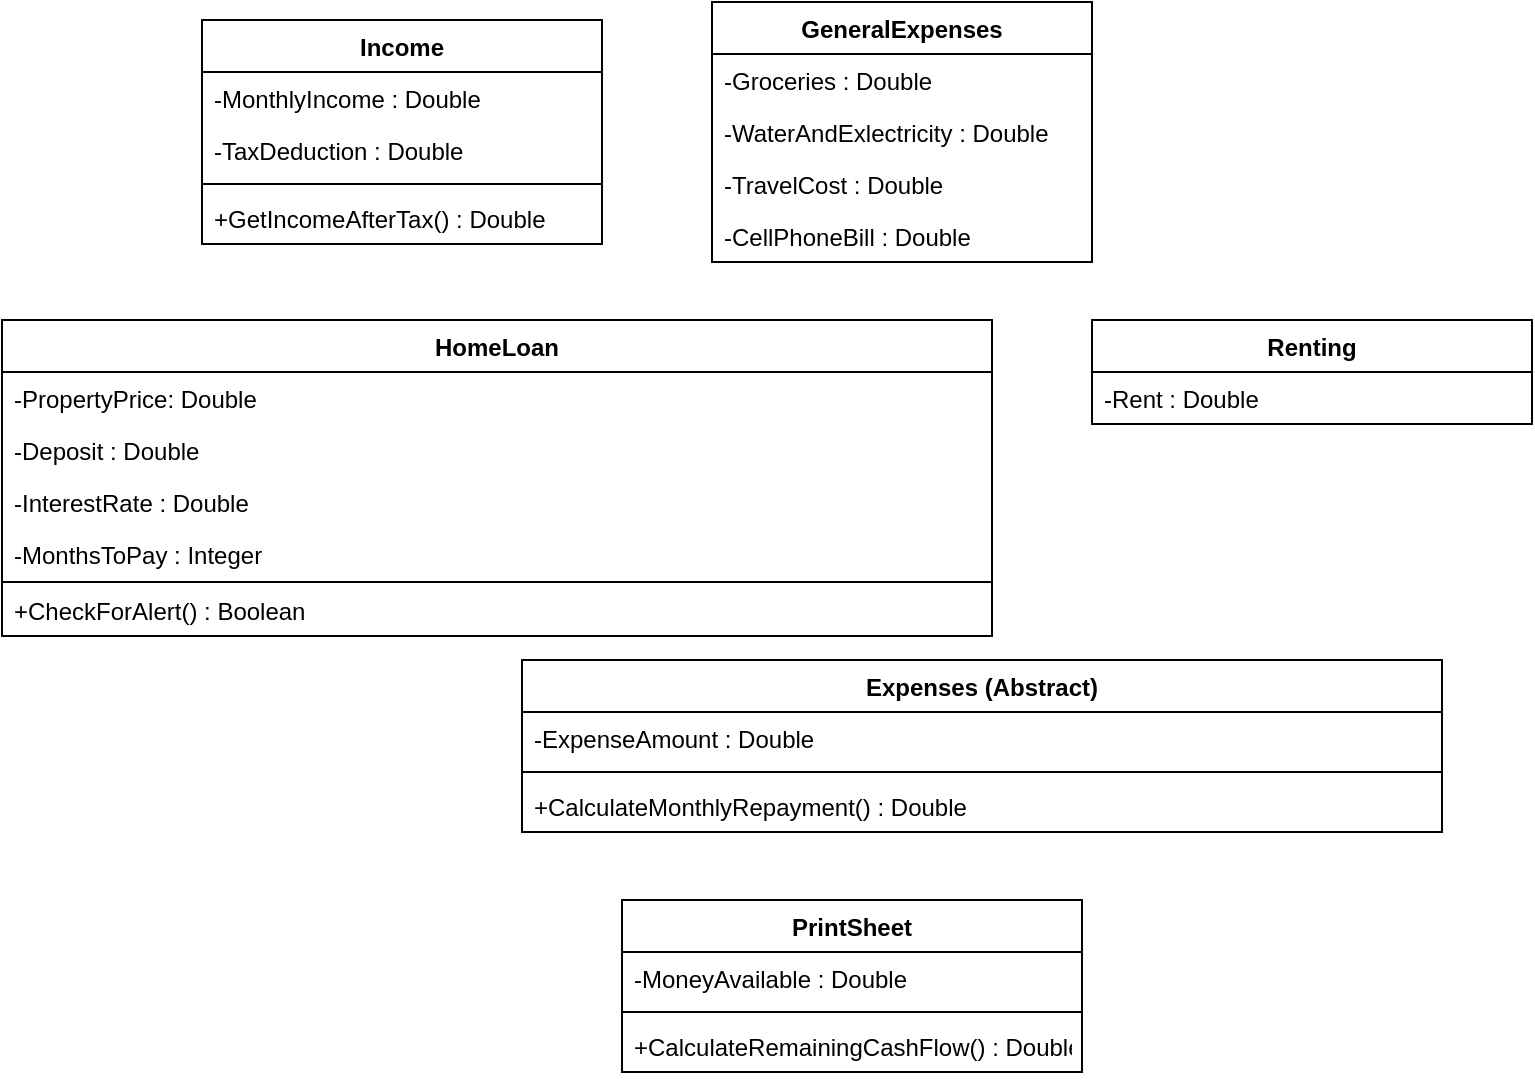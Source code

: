 <mxfile version="18.0.0" type="device"><diagram id="lNGhwRaCSa98BQN4W3IL" name="Page-1"><mxGraphModel dx="1186" dy="613" grid="1" gridSize="10" guides="1" tooltips="1" connect="1" arrows="1" fold="1" page="1" pageScale="1" pageWidth="850" pageHeight="1100" math="0" shadow="0"><root><mxCell id="0"/><mxCell id="1" parent="0"/><mxCell id="mk9FtY_y2Ih1lK810VLo-1" value="HomeLoan" style="swimlane;fontStyle=1;align=center;verticalAlign=top;childLayout=stackLayout;horizontal=1;startSize=26;horizontalStack=0;resizeParent=1;resizeParentMax=0;resizeLast=0;collapsible=1;marginBottom=0;" vertex="1" parent="1"><mxGeometry x="40" y="280" width="495" height="158" as="geometry"/></mxCell><mxCell id="mk9FtY_y2Ih1lK810VLo-2" value="-PropertyPrice: Double&#10;" style="text;strokeColor=none;fillColor=none;align=left;verticalAlign=top;spacingLeft=4;spacingRight=4;overflow=hidden;rotatable=0;points=[[0,0.5],[1,0.5]];portConstraint=eastwest;" vertex="1" parent="mk9FtY_y2Ih1lK810VLo-1"><mxGeometry y="26" width="495" height="26" as="geometry"/></mxCell><mxCell id="mk9FtY_y2Ih1lK810VLo-5" value="-Deposit : Double" style="text;strokeColor=none;fillColor=none;align=left;verticalAlign=top;spacingLeft=4;spacingRight=4;overflow=hidden;rotatable=0;points=[[0,0.5],[1,0.5]];portConstraint=eastwest;" vertex="1" parent="mk9FtY_y2Ih1lK810VLo-1"><mxGeometry y="52" width="495" height="26" as="geometry"/></mxCell><mxCell id="mk9FtY_y2Ih1lK810VLo-7" value="-InterestRate : Double" style="text;strokeColor=none;fillColor=none;align=left;verticalAlign=top;spacingLeft=4;spacingRight=4;overflow=hidden;rotatable=0;points=[[0,0.5],[1,0.5]];portConstraint=eastwest;" vertex="1" parent="mk9FtY_y2Ih1lK810VLo-1"><mxGeometry y="78" width="495" height="26" as="geometry"/></mxCell><mxCell id="mk9FtY_y2Ih1lK810VLo-6" value="-MonthsToPay : Integer" style="text;strokeColor=none;fillColor=none;align=left;verticalAlign=top;spacingLeft=4;spacingRight=4;overflow=hidden;rotatable=0;points=[[0,0.5],[1,0.5]];portConstraint=eastwest;" vertex="1" parent="mk9FtY_y2Ih1lK810VLo-1"><mxGeometry y="104" width="495" height="26" as="geometry"/></mxCell><mxCell id="mk9FtY_y2Ih1lK810VLo-3" value="" style="line;strokeWidth=1;fillColor=none;align=left;verticalAlign=middle;spacingTop=-1;spacingLeft=3;spacingRight=3;rotatable=0;labelPosition=right;points=[];portConstraint=eastwest;" vertex="1" parent="mk9FtY_y2Ih1lK810VLo-1"><mxGeometry y="130" width="495" height="2" as="geometry"/></mxCell><mxCell id="mk9FtY_y2Ih1lK810VLo-4" value="+CheckForAlert() : Boolean" style="text;strokeColor=none;fillColor=none;align=left;verticalAlign=top;spacingLeft=4;spacingRight=4;overflow=hidden;rotatable=0;points=[[0,0.5],[1,0.5]];portConstraint=eastwest;" vertex="1" parent="mk9FtY_y2Ih1lK810VLo-1"><mxGeometry y="132" width="495" height="26" as="geometry"/></mxCell><mxCell id="mk9FtY_y2Ih1lK810VLo-17" value="Expenses (Abstract)" style="swimlane;fontStyle=1;align=center;verticalAlign=top;childLayout=stackLayout;horizontal=1;startSize=26;horizontalStack=0;resizeParent=1;resizeParentMax=0;resizeLast=0;collapsible=1;marginBottom=0;" vertex="1" parent="1"><mxGeometry x="300" y="450" width="460" height="86" as="geometry"/></mxCell><mxCell id="mk9FtY_y2Ih1lK810VLo-18" value="-ExpenseAmount : Double" style="text;strokeColor=none;fillColor=none;align=left;verticalAlign=top;spacingLeft=4;spacingRight=4;overflow=hidden;rotatable=0;points=[[0,0.5],[1,0.5]];portConstraint=eastwest;" vertex="1" parent="mk9FtY_y2Ih1lK810VLo-17"><mxGeometry y="26" width="460" height="26" as="geometry"/></mxCell><mxCell id="mk9FtY_y2Ih1lK810VLo-19" value="" style="line;strokeWidth=1;fillColor=none;align=left;verticalAlign=middle;spacingTop=-1;spacingLeft=3;spacingRight=3;rotatable=0;labelPosition=right;points=[];portConstraint=eastwest;" vertex="1" parent="mk9FtY_y2Ih1lK810VLo-17"><mxGeometry y="52" width="460" height="8" as="geometry"/></mxCell><mxCell id="mk9FtY_y2Ih1lK810VLo-27" value="+CalculateMonthlyRepayment() : Double" style="text;strokeColor=none;fillColor=none;align=left;verticalAlign=top;spacingLeft=4;spacingRight=4;overflow=hidden;rotatable=0;points=[[0,0.5],[1,0.5]];portConstraint=eastwest;" vertex="1" parent="mk9FtY_y2Ih1lK810VLo-17"><mxGeometry y="60" width="460" height="26" as="geometry"/></mxCell><mxCell id="mk9FtY_y2Ih1lK810VLo-21" value="GeneralExpenses" style="swimlane;fontStyle=1;align=center;verticalAlign=top;childLayout=stackLayout;horizontal=1;startSize=26;horizontalStack=0;resizeParent=1;resizeParentMax=0;resizeLast=0;collapsible=1;marginBottom=0;" vertex="1" parent="1"><mxGeometry x="395" y="121" width="190" height="130" as="geometry"/></mxCell><mxCell id="mk9FtY_y2Ih1lK810VLo-22" value="-Groceries : Double" style="text;strokeColor=none;fillColor=none;align=left;verticalAlign=top;spacingLeft=4;spacingRight=4;overflow=hidden;rotatable=0;points=[[0,0.5],[1,0.5]];portConstraint=eastwest;" vertex="1" parent="mk9FtY_y2Ih1lK810VLo-21"><mxGeometry y="26" width="190" height="26" as="geometry"/></mxCell><mxCell id="mk9FtY_y2Ih1lK810VLo-23" value="-WaterAndExlectricity : Double" style="text;strokeColor=none;fillColor=none;align=left;verticalAlign=top;spacingLeft=4;spacingRight=4;overflow=hidden;rotatable=0;points=[[0,0.5],[1,0.5]];portConstraint=eastwest;" vertex="1" parent="mk9FtY_y2Ih1lK810VLo-21"><mxGeometry y="52" width="190" height="26" as="geometry"/></mxCell><mxCell id="mk9FtY_y2Ih1lK810VLo-24" value="-TravelCost : Double" style="text;strokeColor=none;fillColor=none;align=left;verticalAlign=top;spacingLeft=4;spacingRight=4;overflow=hidden;rotatable=0;points=[[0,0.5],[1,0.5]];portConstraint=eastwest;" vertex="1" parent="mk9FtY_y2Ih1lK810VLo-21"><mxGeometry y="78" width="190" height="26" as="geometry"/></mxCell><mxCell id="mk9FtY_y2Ih1lK810VLo-25" value="-CellPhoneBill : Double" style="text;strokeColor=none;fillColor=none;align=left;verticalAlign=top;spacingLeft=4;spacingRight=4;overflow=hidden;rotatable=0;points=[[0,0.5],[1,0.5]];portConstraint=eastwest;" vertex="1" parent="mk9FtY_y2Ih1lK810VLo-21"><mxGeometry y="104" width="190" height="26" as="geometry"/></mxCell><mxCell id="mk9FtY_y2Ih1lK810VLo-29" value="Income" style="swimlane;fontStyle=1;align=center;verticalAlign=top;childLayout=stackLayout;horizontal=1;startSize=26;horizontalStack=0;resizeParent=1;resizeParentMax=0;resizeLast=0;collapsible=1;marginBottom=0;" vertex="1" parent="1"><mxGeometry x="140" y="130" width="200" height="112" as="geometry"/></mxCell><mxCell id="mk9FtY_y2Ih1lK810VLo-30" value="-MonthlyIncome : Double" style="text;strokeColor=none;fillColor=none;align=left;verticalAlign=top;spacingLeft=4;spacingRight=4;overflow=hidden;rotatable=0;points=[[0,0.5],[1,0.5]];portConstraint=eastwest;" vertex="1" parent="mk9FtY_y2Ih1lK810VLo-29"><mxGeometry y="26" width="200" height="26" as="geometry"/></mxCell><mxCell id="mk9FtY_y2Ih1lK810VLo-33" value="-TaxDeduction : Double" style="text;strokeColor=none;fillColor=none;align=left;verticalAlign=top;spacingLeft=4;spacingRight=4;overflow=hidden;rotatable=0;points=[[0,0.5],[1,0.5]];portConstraint=eastwest;" vertex="1" parent="mk9FtY_y2Ih1lK810VLo-29"><mxGeometry y="52" width="200" height="26" as="geometry"/></mxCell><mxCell id="mk9FtY_y2Ih1lK810VLo-31" value="" style="line;strokeWidth=1;fillColor=none;align=left;verticalAlign=middle;spacingTop=-1;spacingLeft=3;spacingRight=3;rotatable=0;labelPosition=right;points=[];portConstraint=eastwest;" vertex="1" parent="mk9FtY_y2Ih1lK810VLo-29"><mxGeometry y="78" width="200" height="8" as="geometry"/></mxCell><mxCell id="mk9FtY_y2Ih1lK810VLo-32" value="+GetIncomeAfterTax() : Double" style="text;strokeColor=none;fillColor=none;align=left;verticalAlign=top;spacingLeft=4;spacingRight=4;overflow=hidden;rotatable=0;points=[[0,0.5],[1,0.5]];portConstraint=eastwest;" vertex="1" parent="mk9FtY_y2Ih1lK810VLo-29"><mxGeometry y="86" width="200" height="26" as="geometry"/></mxCell><mxCell id="mk9FtY_y2Ih1lK810VLo-34" value="Renting" style="swimlane;fontStyle=1;align=center;verticalAlign=top;childLayout=stackLayout;horizontal=1;startSize=26;horizontalStack=0;resizeParent=1;resizeParentMax=0;resizeLast=0;collapsible=1;marginBottom=0;" vertex="1" parent="1"><mxGeometry x="585" y="280" width="220" height="52" as="geometry"/></mxCell><mxCell id="mk9FtY_y2Ih1lK810VLo-37" value="-Rent : Double" style="text;strokeColor=none;fillColor=none;align=left;verticalAlign=top;spacingLeft=4;spacingRight=4;overflow=hidden;rotatable=0;points=[[0,0.5],[1,0.5]];portConstraint=eastwest;" vertex="1" parent="mk9FtY_y2Ih1lK810VLo-34"><mxGeometry y="26" width="220" height="26" as="geometry"/></mxCell><mxCell id="mk9FtY_y2Ih1lK810VLo-49" value="PrintSheet" style="swimlane;fontStyle=1;align=center;verticalAlign=top;childLayout=stackLayout;horizontal=1;startSize=26;horizontalStack=0;resizeParent=1;resizeParentMax=0;resizeLast=0;collapsible=1;marginBottom=0;" vertex="1" parent="1"><mxGeometry x="350" y="570" width="230" height="86" as="geometry"/></mxCell><mxCell id="mk9FtY_y2Ih1lK810VLo-50" value="-MoneyAvailable : Double" style="text;strokeColor=none;fillColor=none;align=left;verticalAlign=top;spacingLeft=4;spacingRight=4;overflow=hidden;rotatable=0;points=[[0,0.5],[1,0.5]];portConstraint=eastwest;" vertex="1" parent="mk9FtY_y2Ih1lK810VLo-49"><mxGeometry y="26" width="230" height="26" as="geometry"/></mxCell><mxCell id="mk9FtY_y2Ih1lK810VLo-52" value="" style="line;strokeWidth=1;fillColor=none;align=left;verticalAlign=middle;spacingTop=-1;spacingLeft=3;spacingRight=3;rotatable=0;labelPosition=right;points=[];portConstraint=eastwest;" vertex="1" parent="mk9FtY_y2Ih1lK810VLo-49"><mxGeometry y="52" width="230" height="8" as="geometry"/></mxCell><mxCell id="mk9FtY_y2Ih1lK810VLo-53" value="+CalculateRemainingCashFlow() : Double" style="text;strokeColor=none;fillColor=none;align=left;verticalAlign=top;spacingLeft=4;spacingRight=4;overflow=hidden;rotatable=0;points=[[0,0.5],[1,0.5]];portConstraint=eastwest;" vertex="1" parent="mk9FtY_y2Ih1lK810VLo-49"><mxGeometry y="60" width="230" height="26" as="geometry"/></mxCell></root></mxGraphModel></diagram></mxfile>
